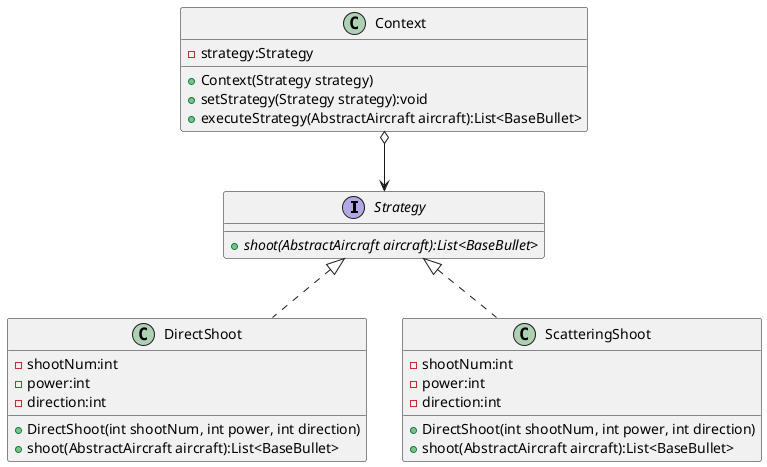 @startuml
'https://plantuml.com/class-diagram

interface Strategy {
    + {abstract} shoot(AbstractAircraft aircraft):List<BaseBullet>
}

class DirectShoot {
    - shootNum:int
    - power:int
    - direction:int
    + DirectShoot(int shootNum, int power, int direction)
    + shoot(AbstractAircraft aircraft):List<BaseBullet>
}

class ScatteringShoot {
    - shootNum:int
    - power:int
    - direction:int
    + DirectShoot(int shootNum, int power, int direction)
    + shoot(AbstractAircraft aircraft):List<BaseBullet>
}

class Context {
    - strategy:Strategy
    + Context(Strategy strategy)
    + setStrategy(Strategy strategy):void
    + executeStrategy(AbstractAircraft aircraft):List<BaseBullet>
}

Strategy <|.. DirectShoot
Strategy <|.. ScatteringShoot
Context o--> Strategy

@enduml